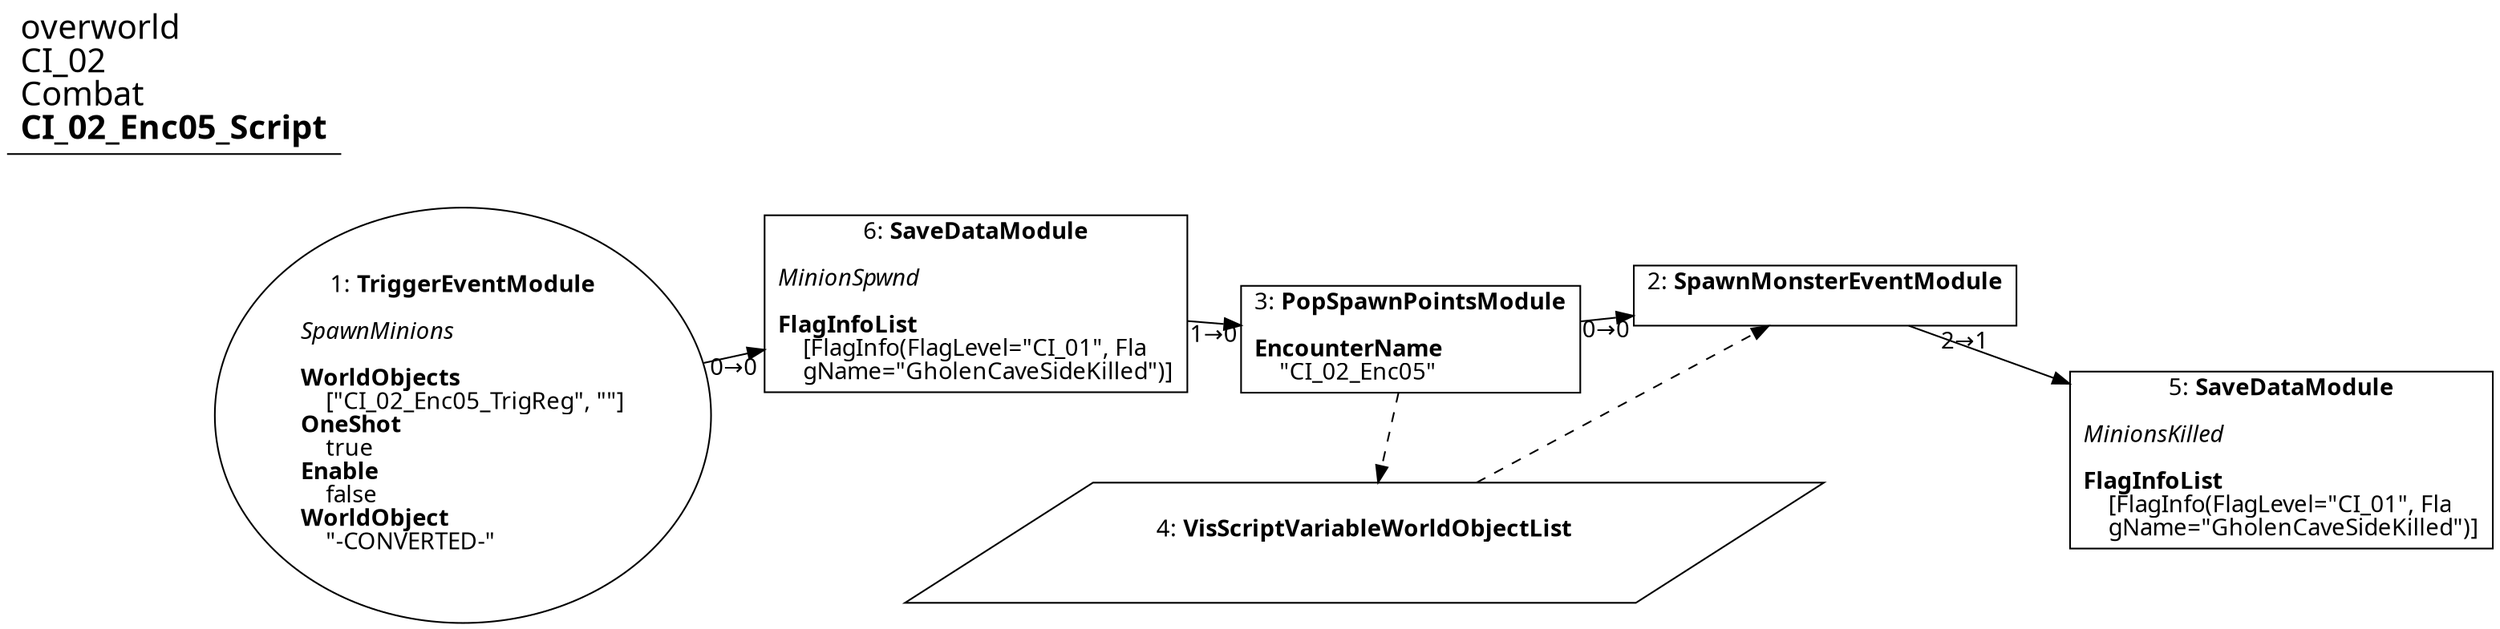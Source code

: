 digraph {
    layout = fdp;
    overlap = prism;
    sep = "+16";
    splines = spline;

    node [ shape = box ];

    graph [ fontname = "Segoe UI" ];
    node [ fontname = "Segoe UI" ];
    edge [ fontname = "Segoe UI" ];

    1 [ label = <1: <b>TriggerEventModule</b><br/><br/><i>SpawnMinions<br align="left"/></i><br align="left"/><b>WorldObjects</b><br align="left"/>    [&quot;CI_02_Enc05_TrigReg&quot;, &quot;&quot;]<br align="left"/><b>OneShot</b><br align="left"/>    true<br align="left"/><b>Enable</b><br align="left"/>    false<br align="left"/><b>WorldObject</b><br align="left"/>    &quot;-CONVERTED-&quot;<br align="left"/>> ];
    1 [ shape = oval ]
    1 [ pos = "0.45900002,-0.29200003!" ];
    1 -> 6 [ label = "0→0" ];

    2 [ label = <2: <b>SpawnMonsterEventModule</b><br/><br/>> ];
    2 [ pos = "1.22,-0.32000002!" ];
    2 -> 5 [ label = "2→1" ];
    4 -> 2 [ style = dashed ];

    3 [ label = <3: <b>PopSpawnPointsModule</b><br/><br/><b>EncounterName</b><br align="left"/>    &quot;CI_02_Enc05&quot;<br align="left"/>> ];
    3 [ pos = "0.93700004,-0.31800002!" ];
    3 -> 2 [ label = "0→0" ];
    3 -> 4 [ style = dashed ];

    4 [ label = <4: <b>VisScriptVariableWorldObjectList</b><br/><br/>> ];
    4 [ shape = parallelogram ]
    4 [ pos = "0.98200005,-0.48200002!" ];

    5 [ label = <5: <b>SaveDataModule</b><br/><br/><i>MinionsKilled<br align="left"/></i><br align="left"/><b>FlagInfoList</b><br align="left"/>    [FlagInfo(FlagLevel=&quot;CI_01&quot;, Fla<br align="left"/>    gName=&quot;GholenCaveSideKilled&quot;)]<br align="left"/>> ];
    5 [ pos = "1.5790001,-0.41300002!" ];

    6 [ label = <6: <b>SaveDataModule</b><br/><br/><i>MinionSpwnd<br align="left"/></i><br align="left"/><b>FlagInfoList</b><br align="left"/>    [FlagInfo(FlagLevel=&quot;CI_01&quot;, Fla<br align="left"/>    gName=&quot;GholenCaveSideKilled&quot;)]<br align="left"/>> ];
    6 [ pos = "0.717,-0.29200003!" ];
    6 -> 3 [ label = "1→0" ];

    title [ pos = "0.45800003,-0.291!" ];
    title [ shape = underline ];
    title [ label = <<font point-size="20">overworld<br align="left"/>CI_02<br align="left"/>Combat<br align="left"/><b>CI_02_Enc05_Script</b><br align="left"/></font>> ];
}
